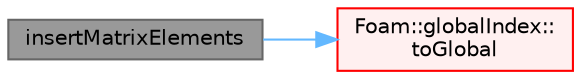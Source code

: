 digraph "insertMatrixElements"
{
 // LATEX_PDF_SIZE
  bgcolor="transparent";
  edge [fontname=Helvetica,fontsize=10,labelfontname=Helvetica,labelfontsize=10];
  node [fontname=Helvetica,fontsize=10,shape=box,height=0.2,width=0.4];
  rankdir="LR";
  Node1 [id="Node000001",label="insertMatrixElements",height=0.2,width=0.4,color="gray40", fillcolor="grey60", style="filled", fontcolor="black",tooltip=" "];
  Node1 -> Node2 [id="edge1_Node000001_Node000002",color="steelblue1",style="solid",tooltip=" "];
  Node2 [id="Node000002",label="Foam::globalIndex::\ltoGlobal",height=0.2,width=0.4,color="red", fillcolor="#FFF0F0", style="filled",URL="$classFoam_1_1globalIndex.html#a6e3eb58016c27d6ea3dddea039e43ed5",tooltip=" "];
}
